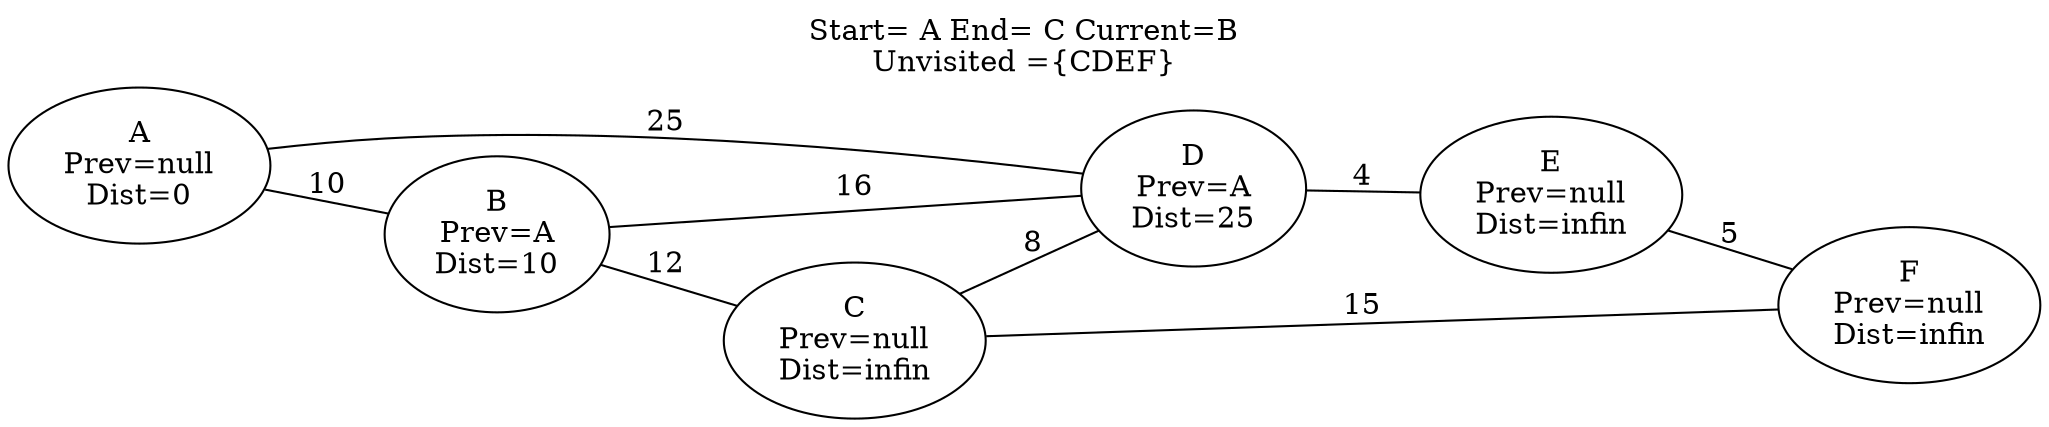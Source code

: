 graph {
    rankdir=LR;
labelloc=t
 a [label="A\nPrev=null\nDist=0"];
 b [label="B\nPrev=A\nDist=10"];
 c [label="C\nPrev=null\nDist=infin"];
 d [label="D\nPrev=A\nDist=25"];
 e [label="E\nPrev=null\nDist=infin"];
 f [label="F\nPrev=null\nDist=infin"];
 
    a -- b[weight=10,label="10"];
    b -- c[weight=10,label="12"];
    c -- d[weight=10,label="8"];
    d -- e[weight=10,label="4"];
    e -- f[weight=10,label="5"];
    a -- d[weight=10,label="25"];
    b -- d[weight=10,label="16"];
    c -- f[weight=10,label="15"];
label ="Start= A End= C Current=B
Unvisited ={CDEF}";
}
